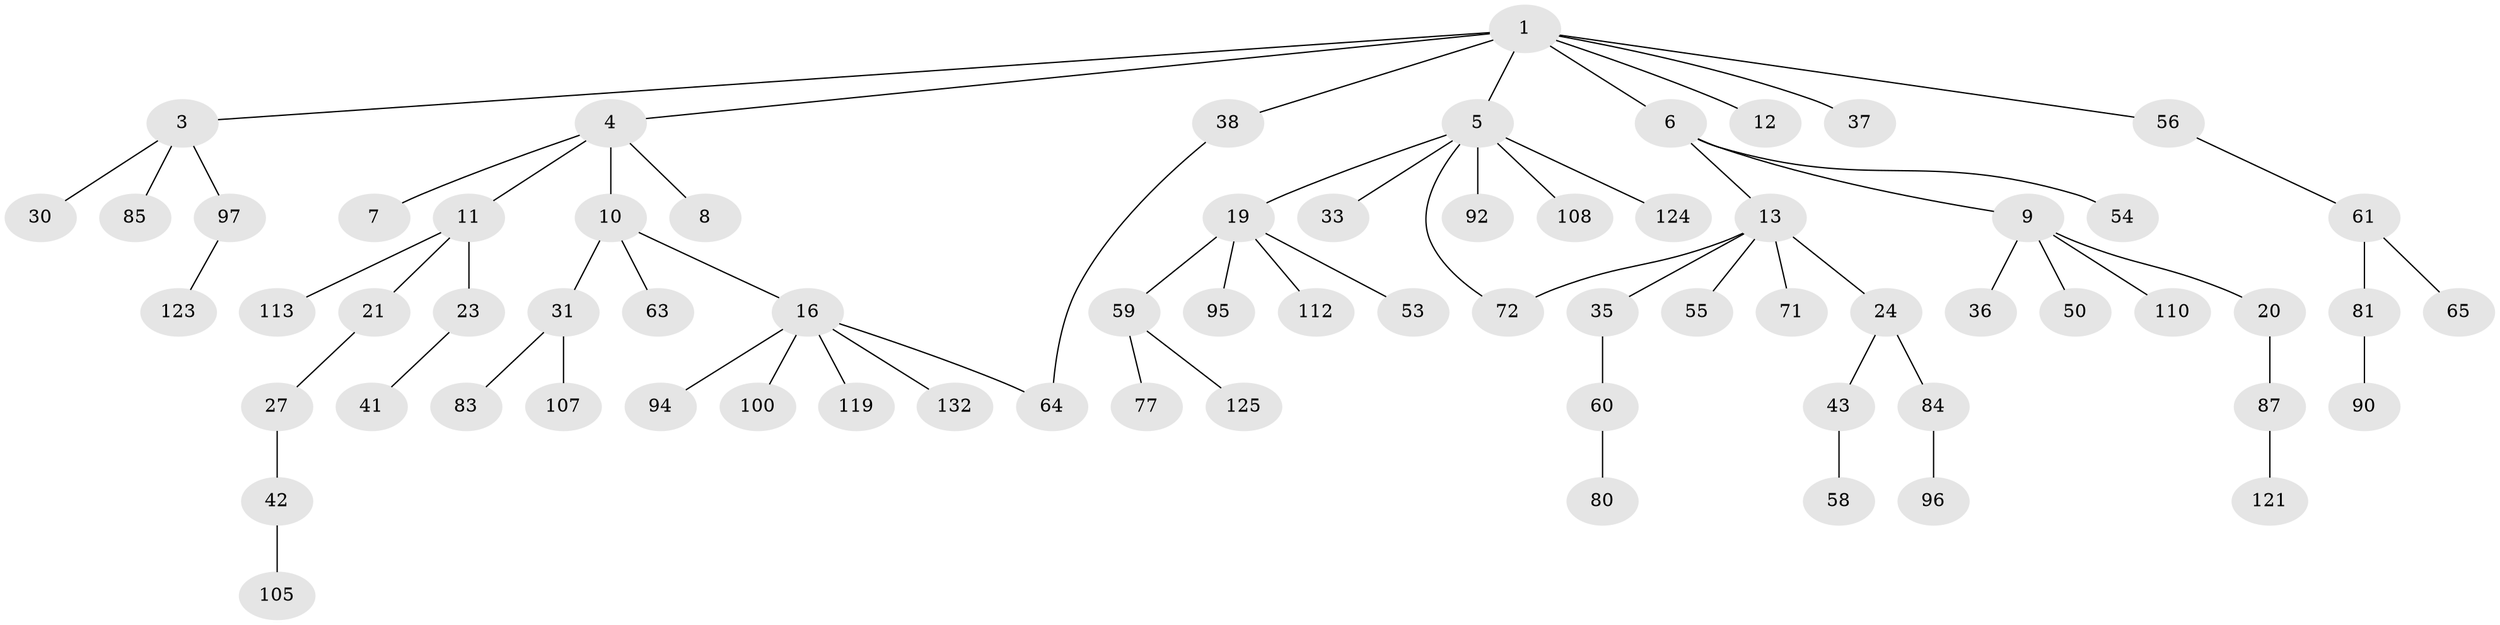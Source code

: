 // original degree distribution, {4: 0.050724637681159424, 6: 0.014492753623188406, 7: 0.014492753623188406, 9: 0.007246376811594203, 1: 0.4855072463768116, 5: 0.021739130434782608, 3: 0.15217391304347827, 2: 0.2536231884057971}
// Generated by graph-tools (version 1.1) at 2025/13/03/09/25 04:13:25]
// undirected, 69 vertices, 70 edges
graph export_dot {
graph [start="1"]
  node [color=gray90,style=filled];
  1 [super="+2"];
  3 [super="+52+129"];
  4 [super="+117+86"];
  5 [super="+44+45+82+103+14+57+88"];
  6 [super="+25"];
  7;
  8;
  9;
  10;
  11 [super="+32"];
  12;
  13 [super="+89+15+34+26+29"];
  16 [super="+17+39+18+73"];
  19 [super="+48+69"];
  20;
  21 [super="+138+66"];
  23 [super="+76"];
  24 [super="+28+62+91"];
  27;
  30;
  31 [super="+74"];
  33;
  35 [super="+51"];
  36;
  37;
  38 [super="+75"];
  41 [super="+67"];
  42 [super="+78+68"];
  43 [super="+49+47"];
  50;
  53;
  54 [super="+79"];
  55;
  56 [super="+70"];
  58;
  59;
  60;
  61;
  63;
  64;
  65;
  71;
  72 [super="+109"];
  77 [super="+136+99"];
  80 [super="+127"];
  81 [super="+120"];
  83 [super="+135"];
  84;
  85;
  87;
  90;
  92 [super="+116"];
  94;
  95;
  96;
  97 [super="+98"];
  100;
  105 [super="+106"];
  107;
  108 [super="+115"];
  110;
  112 [super="+131"];
  113;
  119;
  121 [super="+128"];
  123;
  124;
  125;
  132;
  1 -- 6;
  1 -- 37;
  1 -- 56;
  1 -- 3;
  1 -- 4;
  1 -- 5;
  1 -- 38;
  1 -- 12;
  3 -- 30;
  3 -- 97;
  3 -- 85;
  4 -- 7;
  4 -- 8;
  4 -- 10;
  4 -- 11;
  5 -- 19;
  5 -- 124;
  5 -- 33;
  5 -- 92;
  5 -- 72;
  5 -- 108;
  6 -- 9;
  6 -- 13;
  6 -- 54;
  9 -- 20;
  9 -- 36;
  9 -- 50;
  9 -- 110;
  10 -- 16;
  10 -- 31;
  10 -- 63;
  11 -- 21;
  11 -- 23;
  11 -- 113;
  13 -- 71;
  13 -- 24;
  13 -- 35;
  13 -- 72;
  13 -- 55;
  16 -- 94;
  16 -- 100;
  16 -- 64;
  16 -- 119;
  16 -- 132;
  19 -- 53;
  19 -- 59;
  19 -- 112;
  19 -- 95;
  20 -- 87;
  21 -- 27;
  23 -- 41;
  24 -- 43;
  24 -- 84;
  27 -- 42;
  31 -- 83;
  31 -- 107;
  35 -- 60;
  38 -- 64;
  42 -- 105;
  43 -- 58;
  56 -- 61;
  59 -- 77;
  59 -- 125;
  60 -- 80;
  61 -- 65;
  61 -- 81;
  81 -- 90;
  84 -- 96;
  87 -- 121;
  97 -- 123;
}

